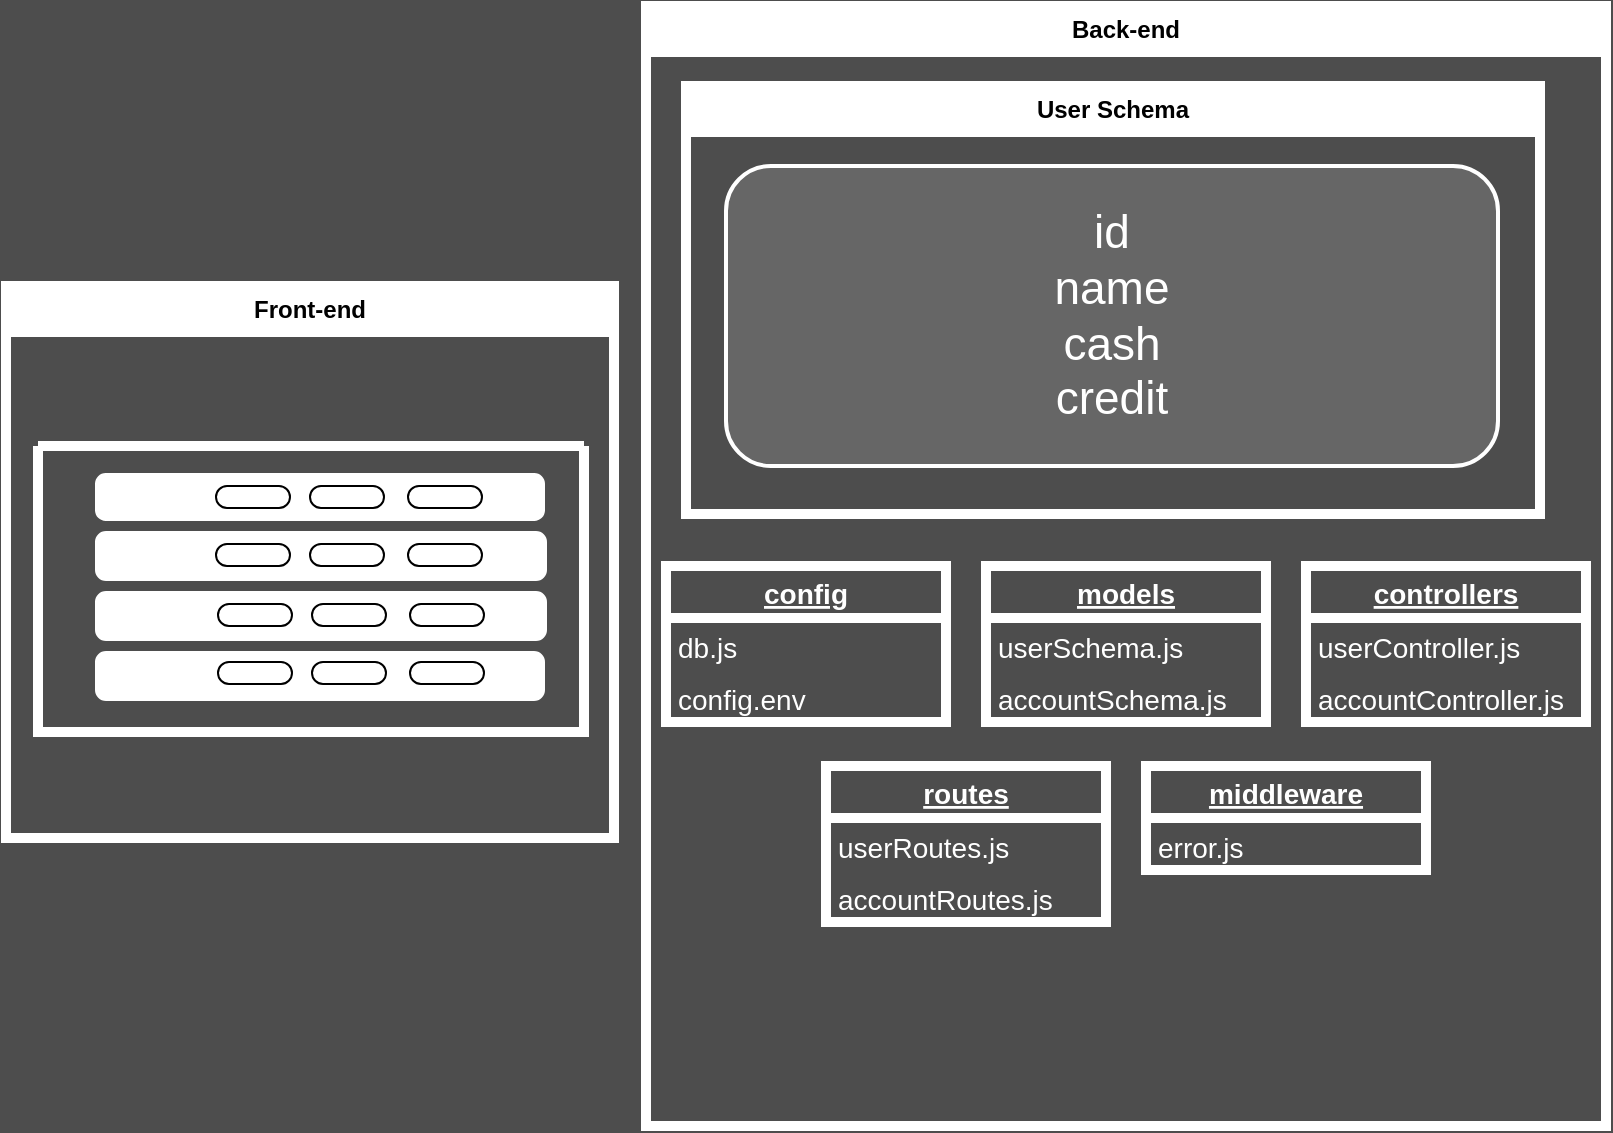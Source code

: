<mxfile version="20.8.23" type="github">
  <diagram name="‫עמוד-1‬" id="669H-x8ZkATwqJho2Dp_">
    <mxGraphModel dx="674" dy="1066" grid="0" gridSize="10" guides="1" tooltips="1" connect="1" arrows="1" fold="1" page="1" pageScale="1" pageWidth="850" pageHeight="1100" background="#4D4D4D" math="0" shadow="0">
      <root>
        <mxCell id="0" />
        <mxCell id="1" parent="0" />
        <mxCell id="kBXu6ObaHWG-ue7Rh79I-1" value="Back-end" style="swimlane;whiteSpace=wrap;html=1;strokeColor=#FFFFFF;strokeWidth=5;" parent="1" vertex="1">
          <mxGeometry x="360" y="40" width="480" height="560" as="geometry" />
        </mxCell>
        <mxCell id="kBXu6ObaHWG-ue7Rh79I-11" value="User Schema" style="swimlane;whiteSpace=wrap;html=1;strokeColor=#FFFFFF;strokeWidth=5;" parent="kBXu6ObaHWG-ue7Rh79I-1" vertex="1">
          <mxGeometry x="20" y="40" width="427" height="214" as="geometry" />
        </mxCell>
        <mxCell id="kBXu6ObaHWG-ue7Rh79I-40" value="&lt;font style=&quot;font-size: 23px;&quot;&gt;id&lt;br&gt;name&lt;br&gt;cash&lt;br&gt;credit&lt;/font&gt;" style="rounded=1;whiteSpace=wrap;html=1;strokeColor=#FFFFFF;strokeWidth=2;fontSize=14;fontColor=#FFFFFF;fillColor=#666666;" parent="kBXu6ObaHWG-ue7Rh79I-11" vertex="1">
          <mxGeometry x="20" y="40" width="386" height="150" as="geometry" />
        </mxCell>
        <mxCell id="kBXu6ObaHWG-ue7Rh79I-15" value="controllers" style="swimlane;fontStyle=5;childLayout=stackLayout;horizontal=1;startSize=26;fillColor=none;horizontalStack=0;resizeParent=1;resizeParentMax=0;resizeLast=0;collapsible=1;marginBottom=0;strokeColor=#FFFFFF;strokeWidth=5;fontColor=#FFFFFF;fontSize=14;" parent="kBXu6ObaHWG-ue7Rh79I-1" vertex="1">
          <mxGeometry x="330" y="280" width="140" height="78" as="geometry" />
        </mxCell>
        <mxCell id="kBXu6ObaHWG-ue7Rh79I-16" value="userController.js" style="text;strokeColor=none;fillColor=none;align=left;verticalAlign=top;spacingLeft=4;spacingRight=4;overflow=hidden;rotatable=0;points=[[0,0.5],[1,0.5]];portConstraint=eastwest;fontColor=#FFFFFF;fontSize=14;" parent="kBXu6ObaHWG-ue7Rh79I-15" vertex="1">
          <mxGeometry y="26" width="140" height="26" as="geometry" />
        </mxCell>
        <mxCell id="kBXu6ObaHWG-ue7Rh79I-18" value="accountController.js" style="text;strokeColor=none;fillColor=none;align=left;verticalAlign=top;spacingLeft=4;spacingRight=4;overflow=hidden;rotatable=0;points=[[0,0.5],[1,0.5]];portConstraint=eastwest;fontColor=#FFFFFF;fontSize=14;" parent="kBXu6ObaHWG-ue7Rh79I-15" vertex="1">
          <mxGeometry y="52" width="140" height="26" as="geometry" />
        </mxCell>
        <mxCell id="kBXu6ObaHWG-ue7Rh79I-20" value="models" style="swimlane;fontStyle=5;childLayout=stackLayout;horizontal=1;startSize=26;fillColor=none;horizontalStack=0;resizeParent=1;resizeParentMax=0;resizeLast=0;collapsible=1;marginBottom=0;strokeColor=#FFFFFF;strokeWidth=5;fontColor=#FFFFFF;fontSize=14;" parent="kBXu6ObaHWG-ue7Rh79I-1" vertex="1">
          <mxGeometry x="170" y="280" width="140" height="78" as="geometry" />
        </mxCell>
        <mxCell id="kBXu6ObaHWG-ue7Rh79I-21" value="userSchema.js" style="text;strokeColor=none;fillColor=none;align=left;verticalAlign=top;spacingLeft=4;spacingRight=4;overflow=hidden;rotatable=0;points=[[0,0.5],[1,0.5]];portConstraint=eastwest;fontColor=#FFFFFF;fontSize=14;" parent="kBXu6ObaHWG-ue7Rh79I-20" vertex="1">
          <mxGeometry y="26" width="140" height="26" as="geometry" />
        </mxCell>
        <mxCell id="kBXu6ObaHWG-ue7Rh79I-22" value="accountSchema.js" style="text;strokeColor=none;fillColor=none;align=left;verticalAlign=top;spacingLeft=4;spacingRight=4;overflow=hidden;rotatable=0;points=[[0,0.5],[1,0.5]];portConstraint=eastwest;fontColor=#FFFFFF;fontSize=14;" parent="kBXu6ObaHWG-ue7Rh79I-20" vertex="1">
          <mxGeometry y="52" width="140" height="26" as="geometry" />
        </mxCell>
        <mxCell id="kBXu6ObaHWG-ue7Rh79I-28" value="config" style="swimlane;fontStyle=5;childLayout=stackLayout;horizontal=1;startSize=26;fillColor=none;horizontalStack=0;resizeParent=1;resizeParentMax=0;resizeLast=0;collapsible=1;marginBottom=0;strokeColor=#FFFFFF;strokeWidth=5;fontColor=#FFFFFF;fontSize=14;" parent="kBXu6ObaHWG-ue7Rh79I-1" vertex="1">
          <mxGeometry x="10" y="280" width="140" height="78" as="geometry" />
        </mxCell>
        <mxCell id="kBXu6ObaHWG-ue7Rh79I-29" value="db.js" style="text;strokeColor=none;fillColor=none;align=left;verticalAlign=top;spacingLeft=4;spacingRight=4;overflow=hidden;rotatable=0;points=[[0,0.5],[1,0.5]];portConstraint=eastwest;fontColor=#FFFFFF;fontSize=14;" parent="kBXu6ObaHWG-ue7Rh79I-28" vertex="1">
          <mxGeometry y="26" width="140" height="26" as="geometry" />
        </mxCell>
        <mxCell id="kBXu6ObaHWG-ue7Rh79I-30" value="config.env" style="text;strokeColor=none;fillColor=none;align=left;verticalAlign=top;spacingLeft=4;spacingRight=4;overflow=hidden;rotatable=0;points=[[0,0.5],[1,0.5]];portConstraint=eastwest;fontColor=#FFFFFF;fontSize=14;" parent="kBXu6ObaHWG-ue7Rh79I-28" vertex="1">
          <mxGeometry y="52" width="140" height="26" as="geometry" />
        </mxCell>
        <mxCell id="kBXu6ObaHWG-ue7Rh79I-35" value="routes" style="swimlane;fontStyle=5;childLayout=stackLayout;horizontal=1;startSize=26;fillColor=none;horizontalStack=0;resizeParent=1;resizeParentMax=0;resizeLast=0;collapsible=1;marginBottom=0;strokeColor=#FFFFFF;strokeWidth=5;fontColor=#FFFFFF;fontSize=14;" parent="kBXu6ObaHWG-ue7Rh79I-1" vertex="1">
          <mxGeometry x="90" y="380" width="140" height="78" as="geometry" />
        </mxCell>
        <mxCell id="kBXu6ObaHWG-ue7Rh79I-36" value="userRoutes.js" style="text;strokeColor=none;fillColor=none;align=left;verticalAlign=top;spacingLeft=4;spacingRight=4;overflow=hidden;rotatable=0;points=[[0,0.5],[1,0.5]];portConstraint=eastwest;fontColor=#FFFFFF;fontSize=14;" parent="kBXu6ObaHWG-ue7Rh79I-35" vertex="1">
          <mxGeometry y="26" width="140" height="26" as="geometry" />
        </mxCell>
        <mxCell id="kBXu6ObaHWG-ue7Rh79I-37" value="accountRoutes.js" style="text;strokeColor=none;fillColor=none;align=left;verticalAlign=top;spacingLeft=4;spacingRight=4;overflow=hidden;rotatable=0;points=[[0,0.5],[1,0.5]];portConstraint=eastwest;fontColor=#FFFFFF;fontSize=14;" parent="kBXu6ObaHWG-ue7Rh79I-35" vertex="1">
          <mxGeometry y="52" width="140" height="26" as="geometry" />
        </mxCell>
        <mxCell id="kBXu6ObaHWG-ue7Rh79I-32" value="middleware" style="swimlane;fontStyle=5;childLayout=stackLayout;horizontal=1;startSize=26;fillColor=none;horizontalStack=0;resizeParent=1;resizeParentMax=0;resizeLast=0;collapsible=1;marginBottom=0;strokeColor=#FFFFFF;strokeWidth=5;fontColor=#FFFFFF;fontSize=14;" parent="kBXu6ObaHWG-ue7Rh79I-1" vertex="1">
          <mxGeometry x="250" y="380" width="140" height="52" as="geometry" />
        </mxCell>
        <mxCell id="kBXu6ObaHWG-ue7Rh79I-33" value="error.js" style="text;strokeColor=none;fillColor=none;align=left;verticalAlign=top;spacingLeft=4;spacingRight=4;overflow=hidden;rotatable=0;points=[[0,0.5],[1,0.5]];portConstraint=eastwest;fontColor=#FFFFFF;fontSize=14;" parent="kBXu6ObaHWG-ue7Rh79I-32" vertex="1">
          <mxGeometry y="26" width="140" height="26" as="geometry" />
        </mxCell>
        <mxCell id="kBXu6ObaHWG-ue7Rh79I-2" value="Front-end" style="swimlane;whiteSpace=wrap;html=1;strokeColor=#FFFFFF;strokeWidth=5;" parent="1" vertex="1">
          <mxGeometry x="40" y="180" width="304" height="276" as="geometry" />
        </mxCell>
        <mxCell id="kBXu6ObaHWG-ue7Rh79I-4" value="" style="swimlane;startSize=0;strokeColor=#FFFFFF;strokeWidth=5;" parent="kBXu6ObaHWG-ue7Rh79I-2" vertex="1">
          <mxGeometry x="16" y="80" width="273" height="143" as="geometry" />
        </mxCell>
        <mxCell id="kBXu6ObaHWG-ue7Rh79I-5" value="" style="rounded=1;whiteSpace=wrap;html=1;strokeColor=#FFFFFF;strokeWidth=5;" parent="kBXu6ObaHWG-ue7Rh79I-4" vertex="1">
          <mxGeometry x="31" y="16" width="220" height="19" as="geometry" />
        </mxCell>
        <mxCell id="kBXu6ObaHWG-ue7Rh79I-23" value="" style="rounded=1;whiteSpace=wrap;html=1;strokeColor=#FFFFFF;strokeWidth=5;" parent="kBXu6ObaHWG-ue7Rh79I-4" vertex="1">
          <mxGeometry x="31" y="45" width="221" height="20" as="geometry" />
        </mxCell>
        <mxCell id="kBXu6ObaHWG-ue7Rh79I-24" value="" style="rounded=1;whiteSpace=wrap;html=1;strokeColor=#FFFFFF;strokeWidth=5;" parent="kBXu6ObaHWG-ue7Rh79I-4" vertex="1">
          <mxGeometry x="31" y="75" width="221" height="20" as="geometry" />
        </mxCell>
        <mxCell id="kBXu6ObaHWG-ue7Rh79I-25" value="" style="rounded=1;whiteSpace=wrap;html=1;strokeColor=#FFFFFF;strokeWidth=5;" parent="kBXu6ObaHWG-ue7Rh79I-4" vertex="1">
          <mxGeometry x="31" y="105" width="220" height="20" as="geometry" />
        </mxCell>
        <mxCell id="3fp7BBuDPAKR7gcL9m7G-2" value="" style="rounded=1;whiteSpace=wrap;html=1;arcSize=50;" vertex="1" parent="kBXu6ObaHWG-ue7Rh79I-4">
          <mxGeometry x="89" y="20" width="37" height="11" as="geometry" />
        </mxCell>
        <mxCell id="3fp7BBuDPAKR7gcL9m7G-3" value="" style="rounded=1;whiteSpace=wrap;html=1;arcSize=50;" vertex="1" parent="kBXu6ObaHWG-ue7Rh79I-4">
          <mxGeometry x="136" y="20" width="37" height="11" as="geometry" />
        </mxCell>
        <mxCell id="3fp7BBuDPAKR7gcL9m7G-4" value="" style="rounded=1;whiteSpace=wrap;html=1;arcSize=50;" vertex="1" parent="kBXu6ObaHWG-ue7Rh79I-4">
          <mxGeometry x="185" y="20" width="37" height="11" as="geometry" />
        </mxCell>
        <mxCell id="3fp7BBuDPAKR7gcL9m7G-5" value="" style="rounded=1;whiteSpace=wrap;html=1;arcSize=50;" vertex="1" parent="1">
          <mxGeometry x="145" y="309" width="37" height="11" as="geometry" />
        </mxCell>
        <mxCell id="3fp7BBuDPAKR7gcL9m7G-6" value="" style="rounded=1;whiteSpace=wrap;html=1;arcSize=50;" vertex="1" parent="1">
          <mxGeometry x="192" y="309" width="37" height="11" as="geometry" />
        </mxCell>
        <mxCell id="3fp7BBuDPAKR7gcL9m7G-7" value="" style="rounded=1;whiteSpace=wrap;html=1;arcSize=50;" vertex="1" parent="1">
          <mxGeometry x="241" y="309" width="37" height="11" as="geometry" />
        </mxCell>
        <mxCell id="3fp7BBuDPAKR7gcL9m7G-8" value="" style="rounded=1;whiteSpace=wrap;html=1;arcSize=50;" vertex="1" parent="1">
          <mxGeometry x="146" y="339" width="37" height="11" as="geometry" />
        </mxCell>
        <mxCell id="3fp7BBuDPAKR7gcL9m7G-9" value="" style="rounded=1;whiteSpace=wrap;html=1;arcSize=50;" vertex="1" parent="1">
          <mxGeometry x="193" y="339" width="37" height="11" as="geometry" />
        </mxCell>
        <mxCell id="3fp7BBuDPAKR7gcL9m7G-10" value="" style="rounded=1;whiteSpace=wrap;html=1;arcSize=50;" vertex="1" parent="1">
          <mxGeometry x="242" y="339" width="37" height="11" as="geometry" />
        </mxCell>
        <mxCell id="3fp7BBuDPAKR7gcL9m7G-11" value="" style="rounded=1;whiteSpace=wrap;html=1;arcSize=50;" vertex="1" parent="1">
          <mxGeometry x="146" y="368" width="37" height="11" as="geometry" />
        </mxCell>
        <mxCell id="3fp7BBuDPAKR7gcL9m7G-12" value="" style="rounded=1;whiteSpace=wrap;html=1;arcSize=50;" vertex="1" parent="1">
          <mxGeometry x="193" y="368" width="37" height="11" as="geometry" />
        </mxCell>
        <mxCell id="3fp7BBuDPAKR7gcL9m7G-13" value="" style="rounded=1;whiteSpace=wrap;html=1;arcSize=50;" vertex="1" parent="1">
          <mxGeometry x="242" y="368" width="37" height="11" as="geometry" />
        </mxCell>
      </root>
    </mxGraphModel>
  </diagram>
</mxfile>
